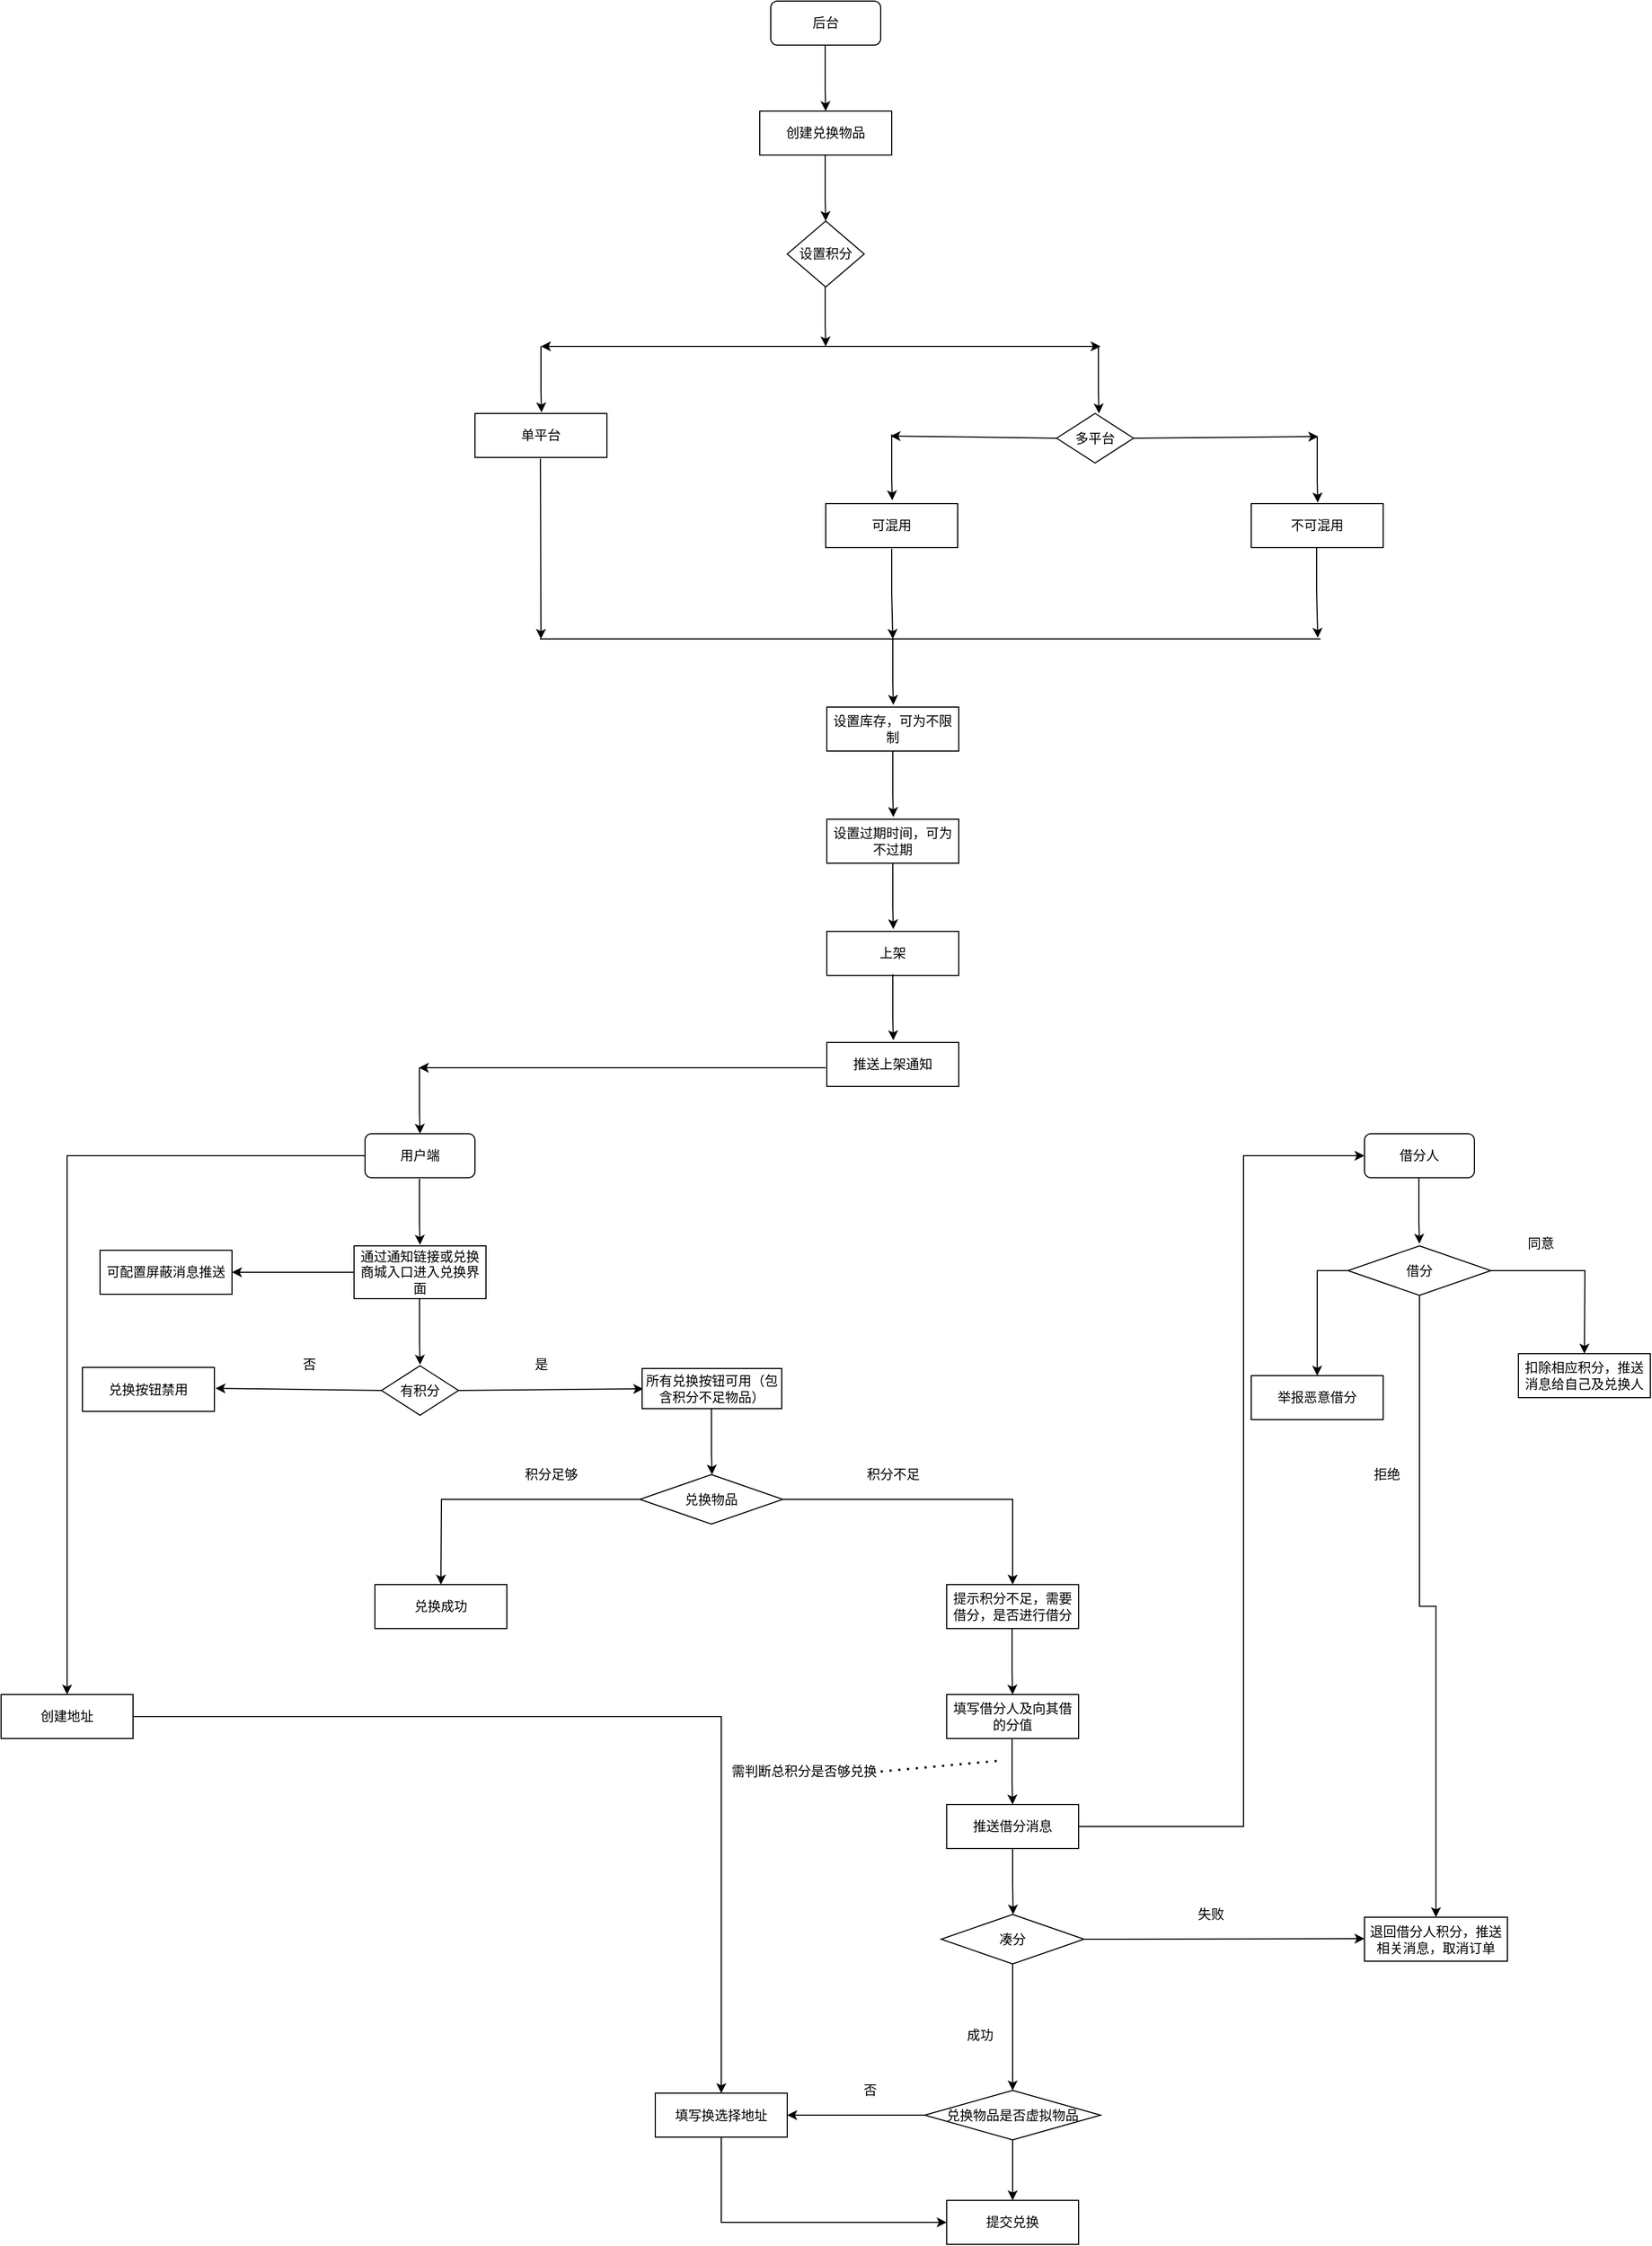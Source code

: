 <mxfile version="17.4.1" type="github">
  <diagram id="cCcrtTG4YtZ3M-jrRKzi" name="Page-1">
    <mxGraphModel dx="1130" dy="758" grid="1" gridSize="10" guides="1" tooltips="1" connect="1" arrows="1" fold="1" page="1" pageScale="1" pageWidth="1654" pageHeight="2336" math="0" shadow="0">
      <root>
        <mxCell id="0" />
        <mxCell id="1" parent="0" />
        <mxCell id="6nuq8oYSrlDfX3I86kUc-1" value="后台" style="rounded=1;whiteSpace=wrap;html=1;" vertex="1" parent="1">
          <mxGeometry x="740" y="20" width="100" height="40" as="geometry" />
        </mxCell>
        <mxCell id="6nuq8oYSrlDfX3I86kUc-4" value="" style="endArrow=classic;html=1;rounded=0;" edge="1" parent="1">
          <mxGeometry width="50" height="50" relative="1" as="geometry">
            <mxPoint x="789.5" y="60" as="sourcePoint" />
            <mxPoint x="790" y="120" as="targetPoint" />
            <Array as="points">
              <mxPoint x="789.5" y="100" />
            </Array>
          </mxGeometry>
        </mxCell>
        <mxCell id="6nuq8oYSrlDfX3I86kUc-5" value="创建兑换物品" style="rounded=0;whiteSpace=wrap;html=1;" vertex="1" parent="1">
          <mxGeometry x="730" y="120" width="120" height="40" as="geometry" />
        </mxCell>
        <mxCell id="6nuq8oYSrlDfX3I86kUc-7" value="" style="endArrow=classic;html=1;rounded=0;" edge="1" parent="1">
          <mxGeometry width="50" height="50" relative="1" as="geometry">
            <mxPoint x="789.5" y="160" as="sourcePoint" />
            <mxPoint x="790" y="220" as="targetPoint" />
            <Array as="points">
              <mxPoint x="789.5" y="200" />
            </Array>
          </mxGeometry>
        </mxCell>
        <mxCell id="6nuq8oYSrlDfX3I86kUc-9" value="" style="endArrow=classic;html=1;rounded=0;" edge="1" parent="1">
          <mxGeometry width="50" height="50" relative="1" as="geometry">
            <mxPoint x="789.5" y="274" as="sourcePoint" />
            <mxPoint x="790" y="334" as="targetPoint" />
            <Array as="points">
              <mxPoint x="789.5" y="314" />
            </Array>
          </mxGeometry>
        </mxCell>
        <mxCell id="6nuq8oYSrlDfX3I86kUc-10" value="" style="endArrow=classic;html=1;rounded=0;" edge="1" parent="1">
          <mxGeometry width="50" height="50" relative="1" as="geometry">
            <mxPoint x="791" y="334" as="sourcePoint" />
            <mxPoint x="531" y="334" as="targetPoint" />
          </mxGeometry>
        </mxCell>
        <mxCell id="6nuq8oYSrlDfX3I86kUc-11" value="" style="endArrow=classic;html=1;rounded=0;" edge="1" parent="1">
          <mxGeometry width="50" height="50" relative="1" as="geometry">
            <mxPoint x="531" y="334" as="sourcePoint" />
            <mxPoint x="531.5" y="394" as="targetPoint" />
            <Array as="points">
              <mxPoint x="531" y="374" />
            </Array>
          </mxGeometry>
        </mxCell>
        <mxCell id="6nuq8oYSrlDfX3I86kUc-12" value="&lt;span&gt;设置积分&lt;/span&gt;" style="rhombus;whiteSpace=wrap;html=1;" vertex="1" parent="1">
          <mxGeometry x="755" y="220" width="70" height="60" as="geometry" />
        </mxCell>
        <mxCell id="6nuq8oYSrlDfX3I86kUc-13" value="单平台" style="rounded=0;whiteSpace=wrap;html=1;" vertex="1" parent="1">
          <mxGeometry x="471" y="395" width="120" height="40" as="geometry" />
        </mxCell>
        <mxCell id="6nuq8oYSrlDfX3I86kUc-14" value="" style="endArrow=classic;html=1;rounded=0;" edge="1" parent="1">
          <mxGeometry width="50" height="50" relative="1" as="geometry">
            <mxPoint x="790" y="334" as="sourcePoint" />
            <mxPoint x="1040" y="334" as="targetPoint" />
          </mxGeometry>
        </mxCell>
        <mxCell id="6nuq8oYSrlDfX3I86kUc-15" value="" style="endArrow=classic;html=1;rounded=0;" edge="1" parent="1">
          <mxGeometry width="50" height="50" relative="1" as="geometry">
            <mxPoint x="1038" y="335" as="sourcePoint" />
            <mxPoint x="1038.5" y="395" as="targetPoint" />
            <Array as="points">
              <mxPoint x="1038" y="375" />
            </Array>
          </mxGeometry>
        </mxCell>
        <mxCell id="6nuq8oYSrlDfX3I86kUc-17" value="" style="endArrow=classic;html=1;rounded=0;exitX=0;exitY=0.5;exitDx=0;exitDy=0;" edge="1" parent="1" source="6nuq8oYSrlDfX3I86kUc-27">
          <mxGeometry width="50" height="50" relative="1" as="geometry">
            <mxPoint x="979" y="415.5" as="sourcePoint" />
            <mxPoint x="849" y="415.5" as="targetPoint" />
          </mxGeometry>
        </mxCell>
        <mxCell id="6nuq8oYSrlDfX3I86kUc-18" value="" style="endArrow=classic;html=1;rounded=0;exitX=1;exitY=0.5;exitDx=0;exitDy=0;" edge="1" parent="1" source="6nuq8oYSrlDfX3I86kUc-27">
          <mxGeometry width="50" height="50" relative="1" as="geometry">
            <mxPoint x="1098" y="415.5" as="sourcePoint" />
            <mxPoint x="1238" y="416" as="targetPoint" />
          </mxGeometry>
        </mxCell>
        <mxCell id="6nuq8oYSrlDfX3I86kUc-19" value="" style="endArrow=classic;html=1;rounded=0;" edge="1" parent="1">
          <mxGeometry width="50" height="50" relative="1" as="geometry">
            <mxPoint x="850" y="414" as="sourcePoint" />
            <mxPoint x="850.5" y="474" as="targetPoint" />
            <Array as="points">
              <mxPoint x="850" y="454" />
            </Array>
          </mxGeometry>
        </mxCell>
        <mxCell id="6nuq8oYSrlDfX3I86kUc-20" value="可混用" style="rounded=0;whiteSpace=wrap;html=1;" vertex="1" parent="1">
          <mxGeometry x="790" y="477" width="120" height="40" as="geometry" />
        </mxCell>
        <mxCell id="6nuq8oYSrlDfX3I86kUc-21" value="" style="endArrow=classic;html=1;rounded=0;" edge="1" parent="1">
          <mxGeometry width="50" height="50" relative="1" as="geometry">
            <mxPoint x="1237" y="416" as="sourcePoint" />
            <mxPoint x="1237.5" y="476" as="targetPoint" />
            <Array as="points">
              <mxPoint x="1237" y="456" />
            </Array>
          </mxGeometry>
        </mxCell>
        <mxCell id="6nuq8oYSrlDfX3I86kUc-22" value="不可混用" style="rounded=0;whiteSpace=wrap;html=1;" vertex="1" parent="1">
          <mxGeometry x="1177" y="477" width="120" height="40" as="geometry" />
        </mxCell>
        <mxCell id="6nuq8oYSrlDfX3I86kUc-23" value="" style="endArrow=classic;html=1;rounded=0;" edge="1" parent="1">
          <mxGeometry width="50" height="50" relative="1" as="geometry">
            <mxPoint x="530.52" y="436" as="sourcePoint" />
            <mxPoint x="531" y="600" as="targetPoint" />
          </mxGeometry>
        </mxCell>
        <mxCell id="6nuq8oYSrlDfX3I86kUc-24" value="" style="endArrow=classic;html=1;rounded=0;" edge="1" parent="1">
          <mxGeometry width="50" height="50" relative="1" as="geometry">
            <mxPoint x="850" y="518" as="sourcePoint" />
            <mxPoint x="851" y="600" as="targetPoint" />
            <Array as="points">
              <mxPoint x="850" y="558" />
            </Array>
          </mxGeometry>
        </mxCell>
        <mxCell id="6nuq8oYSrlDfX3I86kUc-25" value="" style="endArrow=classic;html=1;rounded=0;" edge="1" parent="1">
          <mxGeometry width="50" height="50" relative="1" as="geometry">
            <mxPoint x="1236.5" y="517" as="sourcePoint" />
            <mxPoint x="1237.5" y="599" as="targetPoint" />
            <Array as="points">
              <mxPoint x="1236.5" y="557" />
            </Array>
          </mxGeometry>
        </mxCell>
        <mxCell id="6nuq8oYSrlDfX3I86kUc-26" value="" style="endArrow=none;html=1;rounded=0;" edge="1" parent="1">
          <mxGeometry width="50" height="50" relative="1" as="geometry">
            <mxPoint x="530" y="600" as="sourcePoint" />
            <mxPoint x="1240" y="600" as="targetPoint" />
          </mxGeometry>
        </mxCell>
        <mxCell id="6nuq8oYSrlDfX3I86kUc-27" value="&lt;span&gt;多平台&lt;/span&gt;" style="rhombus;whiteSpace=wrap;html=1;" vertex="1" parent="1">
          <mxGeometry x="1000" y="395" width="70" height="45" as="geometry" />
        </mxCell>
        <mxCell id="6nuq8oYSrlDfX3I86kUc-28" value="" style="endArrow=classic;html=1;rounded=0;" edge="1" parent="1">
          <mxGeometry width="50" height="50" relative="1" as="geometry">
            <mxPoint x="851" y="600" as="sourcePoint" />
            <mxPoint x="851.5" y="660" as="targetPoint" />
            <Array as="points">
              <mxPoint x="851" y="640" />
            </Array>
          </mxGeometry>
        </mxCell>
        <mxCell id="6nuq8oYSrlDfX3I86kUc-29" value="设置库存，可为不限制" style="rounded=0;whiteSpace=wrap;html=1;" vertex="1" parent="1">
          <mxGeometry x="791" y="662" width="120" height="40" as="geometry" />
        </mxCell>
        <mxCell id="6nuq8oYSrlDfX3I86kUc-31" value="" style="endArrow=classic;html=1;rounded=0;" edge="1" parent="1">
          <mxGeometry width="50" height="50" relative="1" as="geometry">
            <mxPoint x="851" y="702" as="sourcePoint" />
            <mxPoint x="851.5" y="762" as="targetPoint" />
            <Array as="points">
              <mxPoint x="851" y="742" />
            </Array>
          </mxGeometry>
        </mxCell>
        <mxCell id="6nuq8oYSrlDfX3I86kUc-32" value="设置过期时间，可为不过期" style="rounded=0;whiteSpace=wrap;html=1;" vertex="1" parent="1">
          <mxGeometry x="791" y="764" width="120" height="40" as="geometry" />
        </mxCell>
        <mxCell id="6nuq8oYSrlDfX3I86kUc-33" value="" style="endArrow=classic;html=1;rounded=0;" edge="1" parent="1">
          <mxGeometry width="50" height="50" relative="1" as="geometry">
            <mxPoint x="851" y="804" as="sourcePoint" />
            <mxPoint x="851.5" y="864" as="targetPoint" />
            <Array as="points">
              <mxPoint x="851" y="844" />
            </Array>
          </mxGeometry>
        </mxCell>
        <mxCell id="6nuq8oYSrlDfX3I86kUc-34" value="上架" style="rounded=0;whiteSpace=wrap;html=1;" vertex="1" parent="1">
          <mxGeometry x="791" y="866" width="120" height="40" as="geometry" />
        </mxCell>
        <mxCell id="6nuq8oYSrlDfX3I86kUc-35" value="" style="endArrow=classic;html=1;rounded=0;" edge="1" parent="1">
          <mxGeometry width="50" height="50" relative="1" as="geometry">
            <mxPoint x="851" y="905" as="sourcePoint" />
            <mxPoint x="851.5" y="965" as="targetPoint" />
            <Array as="points">
              <mxPoint x="851" y="945" />
            </Array>
          </mxGeometry>
        </mxCell>
        <mxCell id="6nuq8oYSrlDfX3I86kUc-36" value="推送上架通知" style="rounded=0;whiteSpace=wrap;html=1;" vertex="1" parent="1">
          <mxGeometry x="791" y="967" width="120" height="40" as="geometry" />
        </mxCell>
        <mxCell id="6nuq8oYSrlDfX3I86kUc-85" style="edgeStyle=orthogonalEdgeStyle;rounded=0;orthogonalLoop=1;jettySize=auto;html=1;exitX=0;exitY=0.5;exitDx=0;exitDy=0;" edge="1" parent="1" source="6nuq8oYSrlDfX3I86kUc-37" target="6nuq8oYSrlDfX3I86kUc-86">
          <mxGeometry relative="1" as="geometry">
            <mxPoint x="30" y="1070" as="targetPoint" />
          </mxGeometry>
        </mxCell>
        <mxCell id="6nuq8oYSrlDfX3I86kUc-37" value="用户端" style="rounded=1;whiteSpace=wrap;html=1;" vertex="1" parent="1">
          <mxGeometry x="371" y="1050" width="100" height="40" as="geometry" />
        </mxCell>
        <mxCell id="6nuq8oYSrlDfX3I86kUc-38" value="" style="endArrow=classic;html=1;rounded=0;" edge="1" parent="1">
          <mxGeometry width="50" height="50" relative="1" as="geometry">
            <mxPoint x="790" y="990" as="sourcePoint" />
            <mxPoint x="420" y="990" as="targetPoint" />
          </mxGeometry>
        </mxCell>
        <mxCell id="6nuq8oYSrlDfX3I86kUc-39" value="" style="endArrow=classic;html=1;rounded=0;" edge="1" parent="1">
          <mxGeometry width="50" height="50" relative="1" as="geometry">
            <mxPoint x="420.52" y="990" as="sourcePoint" />
            <mxPoint x="421.02" y="1050" as="targetPoint" />
            <Array as="points">
              <mxPoint x="420.52" y="1030" />
            </Array>
          </mxGeometry>
        </mxCell>
        <mxCell id="6nuq8oYSrlDfX3I86kUc-40" value="" style="endArrow=classic;html=1;rounded=0;" edge="1" parent="1">
          <mxGeometry width="50" height="50" relative="1" as="geometry">
            <mxPoint x="420.52" y="1091" as="sourcePoint" />
            <mxPoint x="421.02" y="1151" as="targetPoint" />
            <Array as="points">
              <mxPoint x="420.52" y="1131" />
            </Array>
          </mxGeometry>
        </mxCell>
        <mxCell id="6nuq8oYSrlDfX3I86kUc-41" value="通过通知链接或兑换商城入口进入兑换界面" style="rounded=0;whiteSpace=wrap;html=1;" vertex="1" parent="1">
          <mxGeometry x="361" y="1152" width="120" height="48" as="geometry" />
        </mxCell>
        <mxCell id="6nuq8oYSrlDfX3I86kUc-43" value="" style="endArrow=classic;html=1;rounded=0;exitX=0;exitY=0.5;exitDx=0;exitDy=0;" edge="1" parent="1" source="6nuq8oYSrlDfX3I86kUc-45">
          <mxGeometry width="50" height="50" relative="1" as="geometry">
            <mxPoint x="365" y="1281.5" as="sourcePoint" />
            <mxPoint x="235.0" y="1281.5" as="targetPoint" />
          </mxGeometry>
        </mxCell>
        <mxCell id="6nuq8oYSrlDfX3I86kUc-44" value="" style="endArrow=classic;html=1;rounded=0;exitX=1;exitY=0.5;exitDx=0;exitDy=0;" edge="1" parent="1" source="6nuq8oYSrlDfX3I86kUc-45">
          <mxGeometry width="50" height="50" relative="1" as="geometry">
            <mxPoint x="484" y="1281.5" as="sourcePoint" />
            <mxPoint x="624" y="1282" as="targetPoint" />
          </mxGeometry>
        </mxCell>
        <mxCell id="6nuq8oYSrlDfX3I86kUc-45" value="&lt;span&gt;有积分&lt;/span&gt;" style="rhombus;whiteSpace=wrap;html=1;" vertex="1" parent="1">
          <mxGeometry x="386" y="1261" width="70" height="45" as="geometry" />
        </mxCell>
        <mxCell id="6nuq8oYSrlDfX3I86kUc-46" value="" style="endArrow=classic;html=1;rounded=0;" edge="1" parent="1">
          <mxGeometry width="50" height="50" relative="1" as="geometry">
            <mxPoint x="420.58" y="1200.0" as="sourcePoint" />
            <mxPoint x="421.08" y="1260.0" as="targetPoint" />
            <Array as="points">
              <mxPoint x="420.58" y="1240" />
            </Array>
          </mxGeometry>
        </mxCell>
        <mxCell id="6nuq8oYSrlDfX3I86kUc-47" value="否" style="text;html=1;align=center;verticalAlign=middle;resizable=0;points=[];autosize=1;strokeColor=none;fillColor=none;" vertex="1" parent="1">
          <mxGeometry x="305" y="1250" width="30" height="20" as="geometry" />
        </mxCell>
        <mxCell id="6nuq8oYSrlDfX3I86kUc-48" value="" style="endArrow=classic;html=1;rounded=0;exitX=0;exitY=0.5;exitDx=0;exitDy=0;" edge="1" parent="1" source="6nuq8oYSrlDfX3I86kUc-41">
          <mxGeometry width="50" height="50" relative="1" as="geometry">
            <mxPoint x="480" y="1150" as="sourcePoint" />
            <mxPoint x="250" y="1176" as="targetPoint" />
          </mxGeometry>
        </mxCell>
        <mxCell id="6nuq8oYSrlDfX3I86kUc-49" value="可配置屏蔽消息推送" style="rounded=0;whiteSpace=wrap;html=1;" vertex="1" parent="1">
          <mxGeometry x="130" y="1156" width="120" height="40" as="geometry" />
        </mxCell>
        <mxCell id="6nuq8oYSrlDfX3I86kUc-50" value="兑换按钮禁用" style="rounded=0;whiteSpace=wrap;html=1;" vertex="1" parent="1">
          <mxGeometry x="114" y="1262.5" width="120" height="40" as="geometry" />
        </mxCell>
        <mxCell id="6nuq8oYSrlDfX3I86kUc-51" value="是" style="text;html=1;align=center;verticalAlign=middle;resizable=0;points=[];autosize=1;strokeColor=none;fillColor=none;" vertex="1" parent="1">
          <mxGeometry x="516" y="1250" width="30" height="20" as="geometry" />
        </mxCell>
        <mxCell id="6nuq8oYSrlDfX3I86kUc-52" value="所有兑换按钮可用（包含积分不足物品）" style="rounded=0;whiteSpace=wrap;html=1;" vertex="1" parent="1">
          <mxGeometry x="623" y="1263.5" width="127" height="36.5" as="geometry" />
        </mxCell>
        <mxCell id="6nuq8oYSrlDfX3I86kUc-54" value="" style="endArrow=classic;html=1;rounded=0;" edge="1" parent="1">
          <mxGeometry width="50" height="50" relative="1" as="geometry">
            <mxPoint x="686.08" y="1300.0" as="sourcePoint" />
            <mxPoint x="686.58" y="1360.0" as="targetPoint" />
            <Array as="points">
              <mxPoint x="686.08" y="1340" />
            </Array>
          </mxGeometry>
        </mxCell>
        <mxCell id="6nuq8oYSrlDfX3I86kUc-57" style="edgeStyle=orthogonalEdgeStyle;rounded=0;orthogonalLoop=1;jettySize=auto;html=1;exitX=0;exitY=0.5;exitDx=0;exitDy=0;" edge="1" parent="1" source="6nuq8oYSrlDfX3I86kUc-55">
          <mxGeometry relative="1" as="geometry">
            <mxPoint x="440" y="1460" as="targetPoint" />
          </mxGeometry>
        </mxCell>
        <mxCell id="6nuq8oYSrlDfX3I86kUc-60" style="edgeStyle=orthogonalEdgeStyle;rounded=0;orthogonalLoop=1;jettySize=auto;html=1;exitX=1;exitY=0.5;exitDx=0;exitDy=0;entryX=0.5;entryY=0;entryDx=0;entryDy=0;" edge="1" parent="1" source="6nuq8oYSrlDfX3I86kUc-55" target="6nuq8oYSrlDfX3I86kUc-61">
          <mxGeometry relative="1" as="geometry">
            <mxPoint x="960" y="1450" as="targetPoint" />
          </mxGeometry>
        </mxCell>
        <mxCell id="6nuq8oYSrlDfX3I86kUc-55" value="兑换物品" style="rhombus;whiteSpace=wrap;html=1;" vertex="1" parent="1">
          <mxGeometry x="621" y="1360" width="130" height="45" as="geometry" />
        </mxCell>
        <mxCell id="6nuq8oYSrlDfX3I86kUc-58" value="兑换成功" style="rounded=0;whiteSpace=wrap;html=1;" vertex="1" parent="1">
          <mxGeometry x="380" y="1460" width="120" height="40" as="geometry" />
        </mxCell>
        <mxCell id="6nuq8oYSrlDfX3I86kUc-59" value="积分足够" style="text;html=1;align=center;verticalAlign=middle;resizable=0;points=[];autosize=1;strokeColor=none;fillColor=none;" vertex="1" parent="1">
          <mxGeometry x="510" y="1350" width="60" height="20" as="geometry" />
        </mxCell>
        <mxCell id="6nuq8oYSrlDfX3I86kUc-61" value="提示积分不足，需要借分，是否进行借分" style="rounded=0;whiteSpace=wrap;html=1;" vertex="1" parent="1">
          <mxGeometry x="900" y="1460" width="120" height="40" as="geometry" />
        </mxCell>
        <mxCell id="6nuq8oYSrlDfX3I86kUc-62" value="积分不足" style="text;html=1;align=center;verticalAlign=middle;resizable=0;points=[];autosize=1;strokeColor=none;fillColor=none;" vertex="1" parent="1">
          <mxGeometry x="821" y="1350" width="60" height="20" as="geometry" />
        </mxCell>
        <mxCell id="6nuq8oYSrlDfX3I86kUc-63" value="" style="endArrow=classic;html=1;rounded=0;" edge="1" parent="1">
          <mxGeometry width="50" height="50" relative="1" as="geometry">
            <mxPoint x="959.47" y="1500.0" as="sourcePoint" />
            <mxPoint x="959.97" y="1560" as="targetPoint" />
            <Array as="points">
              <mxPoint x="959.47" y="1540" />
            </Array>
          </mxGeometry>
        </mxCell>
        <mxCell id="6nuq8oYSrlDfX3I86kUc-64" value="填写借分人及向其借的分值" style="rounded=0;whiteSpace=wrap;html=1;" vertex="1" parent="1">
          <mxGeometry x="900" y="1560" width="120" height="40" as="geometry" />
        </mxCell>
        <mxCell id="6nuq8oYSrlDfX3I86kUc-65" value="" style="endArrow=classic;html=1;rounded=0;" edge="1" parent="1">
          <mxGeometry width="50" height="50" relative="1" as="geometry">
            <mxPoint x="959.47" y="1600" as="sourcePoint" />
            <mxPoint x="959.97" y="1660" as="targetPoint" />
            <Array as="points">
              <mxPoint x="959.47" y="1640" />
            </Array>
          </mxGeometry>
        </mxCell>
        <mxCell id="6nuq8oYSrlDfX3I86kUc-78" style="edgeStyle=orthogonalEdgeStyle;rounded=0;orthogonalLoop=1;jettySize=auto;html=1;exitX=0.5;exitY=1;exitDx=0;exitDy=0;" edge="1" parent="1" source="6nuq8oYSrlDfX3I86kUc-66">
          <mxGeometry relative="1" as="geometry">
            <mxPoint x="960.421" y="1760" as="targetPoint" />
          </mxGeometry>
        </mxCell>
        <mxCell id="6nuq8oYSrlDfX3I86kUc-66" value="推送借分消息" style="rounded=0;whiteSpace=wrap;html=1;" vertex="1" parent="1">
          <mxGeometry x="900" y="1660" width="120" height="40" as="geometry" />
        </mxCell>
        <mxCell id="6nuq8oYSrlDfX3I86kUc-67" value="借分人" style="rounded=1;whiteSpace=wrap;html=1;" vertex="1" parent="1">
          <mxGeometry x="1280" y="1050" width="100" height="40" as="geometry" />
        </mxCell>
        <mxCell id="6nuq8oYSrlDfX3I86kUc-69" value="" style="endArrow=classic;html=1;rounded=0;exitX=1;exitY=0.5;exitDx=0;exitDy=0;entryX=0;entryY=0.5;entryDx=0;entryDy=0;" edge="1" parent="1" source="6nuq8oYSrlDfX3I86kUc-66" target="6nuq8oYSrlDfX3I86kUc-67">
          <mxGeometry width="50" height="50" relative="1" as="geometry">
            <mxPoint x="1070" y="1490" as="sourcePoint" />
            <mxPoint x="1170" y="1080" as="targetPoint" />
            <Array as="points">
              <mxPoint x="1170" y="1680" />
              <mxPoint x="1170" y="1070" />
            </Array>
          </mxGeometry>
        </mxCell>
        <mxCell id="6nuq8oYSrlDfX3I86kUc-73" style="edgeStyle=orthogonalEdgeStyle;rounded=0;orthogonalLoop=1;jettySize=auto;html=1;exitX=1;exitY=0.5;exitDx=0;exitDy=0;" edge="1" parent="1" source="6nuq8oYSrlDfX3I86kUc-70">
          <mxGeometry relative="1" as="geometry">
            <mxPoint x="1480" y="1250" as="targetPoint" />
          </mxGeometry>
        </mxCell>
        <mxCell id="6nuq8oYSrlDfX3I86kUc-83" style="edgeStyle=orthogonalEdgeStyle;rounded=0;orthogonalLoop=1;jettySize=auto;html=1;exitX=0.5;exitY=1;exitDx=0;exitDy=0;entryX=0.5;entryY=0;entryDx=0;entryDy=0;" edge="1" parent="1" source="6nuq8oYSrlDfX3I86kUc-70" target="6nuq8oYSrlDfX3I86kUc-82">
          <mxGeometry relative="1" as="geometry" />
        </mxCell>
        <mxCell id="6nuq8oYSrlDfX3I86kUc-102" style="edgeStyle=orthogonalEdgeStyle;rounded=0;orthogonalLoop=1;jettySize=auto;html=1;exitX=0;exitY=0.5;exitDx=0;exitDy=0;entryX=0.5;entryY=0;entryDx=0;entryDy=0;" edge="1" parent="1" source="6nuq8oYSrlDfX3I86kUc-70" target="6nuq8oYSrlDfX3I86kUc-103">
          <mxGeometry relative="1" as="geometry">
            <mxPoint x="1240" y="1250" as="targetPoint" />
          </mxGeometry>
        </mxCell>
        <mxCell id="6nuq8oYSrlDfX3I86kUc-70" value="借分" style="rhombus;whiteSpace=wrap;html=1;" vertex="1" parent="1">
          <mxGeometry x="1265" y="1152" width="130" height="45" as="geometry" />
        </mxCell>
        <mxCell id="6nuq8oYSrlDfX3I86kUc-72" value="" style="endArrow=classic;html=1;rounded=0;" edge="1" parent="1">
          <mxGeometry width="50" height="50" relative="1" as="geometry">
            <mxPoint x="1329.47" y="1090" as="sourcePoint" />
            <mxPoint x="1329.97" y="1150" as="targetPoint" />
            <Array as="points">
              <mxPoint x="1329.47" y="1130" />
            </Array>
          </mxGeometry>
        </mxCell>
        <mxCell id="6nuq8oYSrlDfX3I86kUc-74" value="同意" style="text;html=1;align=center;verticalAlign=middle;resizable=0;points=[];autosize=1;strokeColor=none;fillColor=none;" vertex="1" parent="1">
          <mxGeometry x="1420" y="1140" width="40" height="20" as="geometry" />
        </mxCell>
        <mxCell id="6nuq8oYSrlDfX3I86kUc-75" value="扣除相应积分，推送消息给自己及兑换人" style="rounded=0;whiteSpace=wrap;html=1;" vertex="1" parent="1">
          <mxGeometry x="1420" y="1250" width="120" height="40" as="geometry" />
        </mxCell>
        <mxCell id="6nuq8oYSrlDfX3I86kUc-79" style="edgeStyle=orthogonalEdgeStyle;rounded=0;orthogonalLoop=1;jettySize=auto;html=1;exitX=1;exitY=0.5;exitDx=0;exitDy=0;" edge="1" parent="1" source="6nuq8oYSrlDfX3I86kUc-77">
          <mxGeometry relative="1" as="geometry">
            <mxPoint x="1280" y="1782" as="targetPoint" />
          </mxGeometry>
        </mxCell>
        <mxCell id="6nuq8oYSrlDfX3I86kUc-87" style="edgeStyle=orthogonalEdgeStyle;rounded=0;orthogonalLoop=1;jettySize=auto;html=1;exitX=0.5;exitY=1;exitDx=0;exitDy=0;" edge="1" parent="1" source="6nuq8oYSrlDfX3I86kUc-77" target="6nuq8oYSrlDfX3I86kUc-92">
          <mxGeometry relative="1" as="geometry">
            <mxPoint x="960" y="1890" as="targetPoint" />
          </mxGeometry>
        </mxCell>
        <mxCell id="6nuq8oYSrlDfX3I86kUc-77" value="凑分" style="rhombus;whiteSpace=wrap;html=1;" vertex="1" parent="1">
          <mxGeometry x="895" y="1760" width="130" height="45" as="geometry" />
        </mxCell>
        <mxCell id="6nuq8oYSrlDfX3I86kUc-80" value="失败" style="text;html=1;align=center;verticalAlign=middle;resizable=0;points=[];autosize=1;strokeColor=none;fillColor=none;" vertex="1" parent="1">
          <mxGeometry x="1120" y="1750" width="40" height="20" as="geometry" />
        </mxCell>
        <mxCell id="6nuq8oYSrlDfX3I86kUc-82" value="退回借分人积分，推送相关消息，取消订单" style="rounded=0;whiteSpace=wrap;html=1;" vertex="1" parent="1">
          <mxGeometry x="1280" y="1762.5" width="130" height="40" as="geometry" />
        </mxCell>
        <mxCell id="6nuq8oYSrlDfX3I86kUc-84" value="拒绝" style="text;html=1;align=center;verticalAlign=middle;resizable=0;points=[];autosize=1;strokeColor=none;fillColor=none;" vertex="1" parent="1">
          <mxGeometry x="1280" y="1350" width="40" height="20" as="geometry" />
        </mxCell>
        <mxCell id="6nuq8oYSrlDfX3I86kUc-97" style="edgeStyle=orthogonalEdgeStyle;rounded=0;orthogonalLoop=1;jettySize=auto;html=1;" edge="1" parent="1" source="6nuq8oYSrlDfX3I86kUc-86" target="6nuq8oYSrlDfX3I86kUc-95">
          <mxGeometry relative="1" as="geometry" />
        </mxCell>
        <mxCell id="6nuq8oYSrlDfX3I86kUc-86" value="创建地址" style="rounded=0;whiteSpace=wrap;html=1;" vertex="1" parent="1">
          <mxGeometry x="40" y="1560" width="120" height="40" as="geometry" />
        </mxCell>
        <mxCell id="6nuq8oYSrlDfX3I86kUc-88" value="成功" style="text;html=1;align=center;verticalAlign=middle;resizable=0;points=[];autosize=1;strokeColor=none;fillColor=none;" vertex="1" parent="1">
          <mxGeometry x="910" y="1860" width="40" height="20" as="geometry" />
        </mxCell>
        <mxCell id="6nuq8oYSrlDfX3I86kUc-89" value="" style="endArrow=none;dashed=1;html=1;dashPattern=1 3;strokeWidth=2;rounded=0;" edge="1" parent="1">
          <mxGeometry width="50" height="50" relative="1" as="geometry">
            <mxPoint x="840" y="1630" as="sourcePoint" />
            <mxPoint x="950" y="1620" as="targetPoint" />
          </mxGeometry>
        </mxCell>
        <mxCell id="6nuq8oYSrlDfX3I86kUc-90" value="需判断总积分是否够兑换" style="text;html=1;align=center;verticalAlign=middle;resizable=0;points=[];autosize=1;strokeColor=none;fillColor=none;" vertex="1" parent="1">
          <mxGeometry x="695" y="1620" width="150" height="20" as="geometry" />
        </mxCell>
        <mxCell id="6nuq8oYSrlDfX3I86kUc-93" style="edgeStyle=orthogonalEdgeStyle;rounded=0;orthogonalLoop=1;jettySize=auto;html=1;exitX=0;exitY=0.5;exitDx=0;exitDy=0;entryX=1;entryY=0.5;entryDx=0;entryDy=0;" edge="1" parent="1" source="6nuq8oYSrlDfX3I86kUc-92" target="6nuq8oYSrlDfX3I86kUc-95">
          <mxGeometry relative="1" as="geometry">
            <mxPoint x="760" y="1942.952" as="targetPoint" />
          </mxGeometry>
        </mxCell>
        <mxCell id="6nuq8oYSrlDfX3I86kUc-99" style="edgeStyle=orthogonalEdgeStyle;rounded=0;orthogonalLoop=1;jettySize=auto;html=1;" edge="1" parent="1" source="6nuq8oYSrlDfX3I86kUc-92" target="6nuq8oYSrlDfX3I86kUc-98">
          <mxGeometry relative="1" as="geometry" />
        </mxCell>
        <mxCell id="6nuq8oYSrlDfX3I86kUc-92" value="兑换物品是否虚拟物品" style="rhombus;whiteSpace=wrap;html=1;" vertex="1" parent="1">
          <mxGeometry x="880" y="1920" width="160" height="45" as="geometry" />
        </mxCell>
        <mxCell id="6nuq8oYSrlDfX3I86kUc-94" value="否" style="text;html=1;align=center;verticalAlign=middle;resizable=0;points=[];autosize=1;strokeColor=none;fillColor=none;" vertex="1" parent="1">
          <mxGeometry x="815" y="1910" width="30" height="20" as="geometry" />
        </mxCell>
        <mxCell id="6nuq8oYSrlDfX3I86kUc-101" style="edgeStyle=orthogonalEdgeStyle;rounded=0;orthogonalLoop=1;jettySize=auto;html=1;exitX=0.5;exitY=1;exitDx=0;exitDy=0;entryX=0;entryY=0.5;entryDx=0;entryDy=0;" edge="1" parent="1" source="6nuq8oYSrlDfX3I86kUc-95" target="6nuq8oYSrlDfX3I86kUc-98">
          <mxGeometry relative="1" as="geometry">
            <mxPoint x="694.762" y="2040" as="targetPoint" />
          </mxGeometry>
        </mxCell>
        <mxCell id="6nuq8oYSrlDfX3I86kUc-95" value="填写换选择地址" style="rounded=0;whiteSpace=wrap;html=1;" vertex="1" parent="1">
          <mxGeometry x="635" y="1922.5" width="120" height="40" as="geometry" />
        </mxCell>
        <mxCell id="6nuq8oYSrlDfX3I86kUc-98" value="提交兑换" style="rounded=0;whiteSpace=wrap;html=1;" vertex="1" parent="1">
          <mxGeometry x="900" y="2020" width="120" height="40" as="geometry" />
        </mxCell>
        <mxCell id="6nuq8oYSrlDfX3I86kUc-103" value="举报恶意借分" style="rounded=0;whiteSpace=wrap;html=1;" vertex="1" parent="1">
          <mxGeometry x="1177" y="1270" width="120" height="40" as="geometry" />
        </mxCell>
      </root>
    </mxGraphModel>
  </diagram>
</mxfile>
